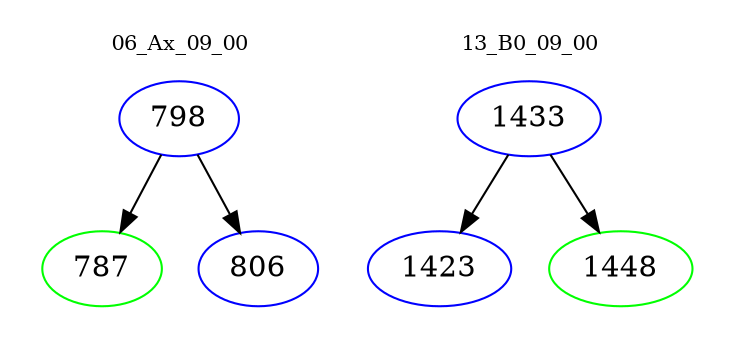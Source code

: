 digraph{
subgraph cluster_0 {
color = white
label = "06_Ax_09_00";
fontsize=10;
T0_798 [label="798", color="blue"]
T0_798 -> T0_787 [color="black"]
T0_787 [label="787", color="green"]
T0_798 -> T0_806 [color="black"]
T0_806 [label="806", color="blue"]
}
subgraph cluster_1 {
color = white
label = "13_B0_09_00";
fontsize=10;
T1_1433 [label="1433", color="blue"]
T1_1433 -> T1_1423 [color="black"]
T1_1423 [label="1423", color="blue"]
T1_1433 -> T1_1448 [color="black"]
T1_1448 [label="1448", color="green"]
}
}
